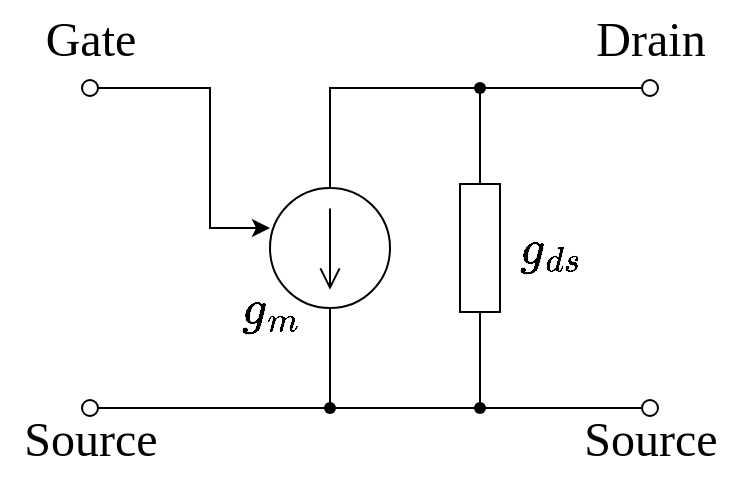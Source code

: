 <mxfile version="20.7.4" type="device"><diagram id="bQAStuzWGofh2ZbHgKfv" name="ページ1"><mxGraphModel dx="1036" dy="606" grid="1" gridSize="10" guides="1" tooltips="1" connect="1" arrows="1" fold="1" page="1" pageScale="1" pageWidth="1169" pageHeight="827" math="1" shadow="0"><root><mxCell id="0"/><mxCell id="1" parent="0"/><mxCell id="JW4dv29usAP80keQaFR5-20" style="edgeStyle=orthogonalEdgeStyle;rounded=0;orthogonalLoop=1;jettySize=auto;html=1;exitX=0.5;exitY=1;exitDx=0;exitDy=0;exitPerimeter=0;entryX=0.561;entryY=0.008;entryDx=0;entryDy=0;entryPerimeter=0;endArrow=none;endFill=0;" parent="1" source="JW4dv29usAP80keQaFR5-1" target="JW4dv29usAP80keQaFR5-8" edge="1"><mxGeometry relative="1" as="geometry"/></mxCell><mxCell id="JW4dv29usAP80keQaFR5-1" value="" style="pointerEvents=1;verticalLabelPosition=bottom;shadow=0;dashed=0;align=center;html=1;verticalAlign=top;shape=mxgraph.electrical.signal_sources.source;aspect=fixed;points=[[0.5,0,0],[1,0.5,0],[0.5,1,0],[0,0.5,0]];elSignalType=dc2;" parent="1" vertex="1"><mxGeometry x="490" y="250" width="60" height="60" as="geometry"/></mxCell><mxCell id="JW4dv29usAP80keQaFR5-3" value="" style="verticalLabelPosition=bottom;shadow=0;dashed=0;align=center;html=1;verticalAlign=top;strokeWidth=1;shape=ellipse;perimeter=ellipsePerimeter;aspect=fixed;" parent="1" vertex="1"><mxGeometry x="396" y="196" width="8" height="8" as="geometry"/></mxCell><mxCell id="JW4dv29usAP80keQaFR5-12" style="edgeStyle=orthogonalEdgeStyle;rounded=0;orthogonalLoop=1;jettySize=auto;html=1;exitX=0;exitY=0.5;exitDx=0;exitDy=0;entryX=1.053;entryY=0.532;entryDx=0;entryDy=0;entryPerimeter=0;endArrow=none;endFill=0;" parent="1" source="JW4dv29usAP80keQaFR5-4" target="JW4dv29usAP80keQaFR5-9" edge="1"><mxGeometry relative="1" as="geometry"/></mxCell><mxCell id="JW4dv29usAP80keQaFR5-4" value="" style="verticalLabelPosition=bottom;shadow=0;dashed=0;align=center;html=1;verticalAlign=top;strokeWidth=1;shape=ellipse;perimeter=ellipsePerimeter;aspect=fixed;" parent="1" vertex="1"><mxGeometry x="676" y="356" width="8" height="8" as="geometry"/></mxCell><mxCell id="JW4dv29usAP80keQaFR5-14" style="edgeStyle=orthogonalEdgeStyle;rounded=0;orthogonalLoop=1;jettySize=auto;html=1;exitX=0;exitY=0.5;exitDx=0;exitDy=0;entryX=0.559;entryY=0.011;entryDx=0;entryDy=0;entryPerimeter=0;endArrow=none;endFill=0;" parent="1" source="JW4dv29usAP80keQaFR5-5" target="JW4dv29usAP80keQaFR5-13" edge="1"><mxGeometry relative="1" as="geometry"><mxPoint x="595" y="200" as="targetPoint"/></mxGeometry></mxCell><mxCell id="JW4dv29usAP80keQaFR5-5" value="" style="verticalLabelPosition=bottom;shadow=0;dashed=0;align=center;html=1;verticalAlign=top;strokeWidth=1;shape=ellipse;perimeter=ellipsePerimeter;aspect=fixed;" parent="1" vertex="1"><mxGeometry x="676" y="196" width="8" height="8" as="geometry"/></mxCell><mxCell id="JW4dv29usAP80keQaFR5-10" style="edgeStyle=orthogonalEdgeStyle;rounded=0;orthogonalLoop=1;jettySize=auto;html=1;exitX=1;exitY=0.5;exitDx=0;exitDy=0;entryX=-0.005;entryY=0.538;entryDx=0;entryDy=0;entryPerimeter=0;endArrow=none;endFill=0;" parent="1" source="JW4dv29usAP80keQaFR5-6" target="JW4dv29usAP80keQaFR5-8" edge="1"><mxGeometry relative="1" as="geometry"/></mxCell><mxCell id="JW4dv29usAP80keQaFR5-6" value="" style="verticalLabelPosition=bottom;shadow=0;dashed=0;align=center;html=1;verticalAlign=top;strokeWidth=1;shape=ellipse;perimeter=ellipsePerimeter;aspect=fixed;" parent="1" vertex="1"><mxGeometry x="396" y="356" width="8" height="8" as="geometry"/></mxCell><mxCell id="JW4dv29usAP80keQaFR5-11" style="edgeStyle=orthogonalEdgeStyle;rounded=0;orthogonalLoop=1;jettySize=auto;html=1;entryX=0;entryY=0.545;entryDx=0;entryDy=0;entryPerimeter=0;endArrow=none;endFill=0;" parent="1" source="JW4dv29usAP80keQaFR5-8" target="JW4dv29usAP80keQaFR5-9" edge="1"><mxGeometry relative="1" as="geometry"/></mxCell><mxCell id="JW4dv29usAP80keQaFR5-8" value="" style="shape=waypoint;sketch=0;fillStyle=solid;size=6;pointerEvents=1;points=[];fillColor=none;resizable=0;rotatable=0;perimeter=centerPerimeter;snapToPoint=1;fontFamily=Helvetica;fontSize=11;fontColor=default;" parent="1" vertex="1"><mxGeometry x="500" y="340" width="40" height="40" as="geometry"/></mxCell><mxCell id="JW4dv29usAP80keQaFR5-9" value="" style="shape=waypoint;sketch=0;fillStyle=solid;size=6;pointerEvents=1;points=[];fillColor=none;resizable=0;rotatable=0;perimeter=centerPerimeter;snapToPoint=1;fontFamily=Helvetica;fontSize=11;fontColor=default;" parent="1" vertex="1"><mxGeometry x="575" y="340" width="40" height="40" as="geometry"/></mxCell><mxCell id="JW4dv29usAP80keQaFR5-19" style="edgeStyle=orthogonalEdgeStyle;rounded=0;orthogonalLoop=1;jettySize=auto;html=1;entryX=0.5;entryY=0;entryDx=0;entryDy=0;entryPerimeter=0;endArrow=none;endFill=0;" parent="1" source="JW4dv29usAP80keQaFR5-13" target="JW4dv29usAP80keQaFR5-1" edge="1"><mxGeometry relative="1" as="geometry"/></mxCell><mxCell id="JW4dv29usAP80keQaFR5-13" value="" style="shape=waypoint;sketch=0;fillStyle=solid;size=6;pointerEvents=1;points=[];fillColor=none;resizable=0;rotatable=0;perimeter=centerPerimeter;snapToPoint=1;fontFamily=Helvetica;fontSize=11;fontColor=default;" parent="1" vertex="1"><mxGeometry x="575" y="180" width="40" height="40" as="geometry"/></mxCell><mxCell id="JW4dv29usAP80keQaFR5-17" style="edgeStyle=orthogonalEdgeStyle;rounded=0;orthogonalLoop=1;jettySize=auto;html=1;exitX=1;exitY=0.5;exitDx=0;exitDy=0;exitPerimeter=0;entryX=0.328;entryY=0.022;entryDx=0;entryDy=0;entryPerimeter=0;endArrow=none;endFill=0;" parent="1" source="JW4dv29usAP80keQaFR5-2" target="JW4dv29usAP80keQaFR5-9" edge="1"><mxGeometry relative="1" as="geometry"/></mxCell><mxCell id="JW4dv29usAP80keQaFR5-18" style="edgeStyle=orthogonalEdgeStyle;rounded=0;orthogonalLoop=1;jettySize=auto;html=1;exitX=0;exitY=0.5;exitDx=0;exitDy=0;exitPerimeter=0;entryX=0.929;entryY=0.966;entryDx=0;entryDy=0;entryPerimeter=0;endArrow=none;endFill=0;" parent="1" source="JW4dv29usAP80keQaFR5-2" target="JW4dv29usAP80keQaFR5-13" edge="1"><mxGeometry relative="1" as="geometry"/></mxCell><mxCell id="JW4dv29usAP80keQaFR5-2" value="" style="pointerEvents=1;verticalLabelPosition=bottom;shadow=0;dashed=0;align=center;html=1;verticalAlign=top;shape=mxgraph.electrical.resistors.resistor_1;direction=south;" parent="1" vertex="1"><mxGeometry x="585" y="230" width="20" height="100" as="geometry"/></mxCell><mxCell id="JW4dv29usAP80keQaFR5-22" value="" style="endArrow=classic;html=1;rounded=0;labelBackgroundColor=default;strokeColor=default;fontFamily=Helvetica;fontSize=11;fontColor=default;shape=connector;exitX=1;exitY=0.5;exitDx=0;exitDy=0;" parent="1" source="JW4dv29usAP80keQaFR5-3" edge="1"><mxGeometry x="-1" y="-4" width="50" height="50" relative="1" as="geometry"><mxPoint x="439.76" y="270" as="sourcePoint"/><mxPoint x="490" y="270" as="targetPoint"/><mxPoint as="offset"/><Array as="points"><mxPoint x="460" y="200"/><mxPoint x="460" y="270"/></Array></mxGeometry></mxCell><mxCell id="JW4dv29usAP80keQaFR5-23" value="&lt;font style=&quot;font-size: 24px;&quot;&gt;`g_{m}`&lt;/font&gt;" style="text;html=1;align=center;verticalAlign=middle;resizable=0;points=[];autosize=1;strokeColor=none;fillColor=none;fontSize=11;fontFamily=cmmi10;fontColor=default;" parent="1" vertex="1"><mxGeometry x="440" y="290" width="100" height="40" as="geometry"/></mxCell><mxCell id="JW4dv29usAP80keQaFR5-24" value="&lt;font style=&quot;font-size: 24px;&quot;&gt;`g_{ds}`&lt;/font&gt;" style="text;html=1;align=center;verticalAlign=middle;resizable=0;points=[];autosize=1;strokeColor=none;fillColor=none;fontSize=11;fontFamily=cmmi10;fontColor=default;" parent="1" vertex="1"><mxGeometry x="575" y="260" width="110" height="40" as="geometry"/></mxCell><mxCell id="JW4dv29usAP80keQaFR5-25" value="&lt;font style=&quot;font-size: 24px;&quot;&gt;Gate&lt;/font&gt;" style="text;html=1;align=center;verticalAlign=middle;resizable=0;points=[];autosize=1;strokeColor=none;fillColor=none;fontSize=11;fontFamily=Times New Roman;fontColor=default;" parent="1" vertex="1"><mxGeometry x="360" y="156" width="80" height="40" as="geometry"/></mxCell><mxCell id="JW4dv29usAP80keQaFR5-26" value="&lt;font style=&quot;font-size: 24px;&quot;&gt;Source&lt;/font&gt;" style="text;html=1;align=center;verticalAlign=middle;resizable=0;points=[];autosize=1;strokeColor=none;fillColor=none;fontFamily=Times New Roman;" parent="1" vertex="1"><mxGeometry x="355" y="356" width="90" height="40" as="geometry"/></mxCell><mxCell id="JW4dv29usAP80keQaFR5-27" value="&lt;font style=&quot;font-size: 24px;&quot;&gt;Source&lt;/font&gt;" style="text;html=1;align=center;verticalAlign=middle;resizable=0;points=[];autosize=1;strokeColor=none;fillColor=none;fontFamily=Times New Roman;" parent="1" vertex="1"><mxGeometry x="635" y="356" width="90" height="40" as="geometry"/></mxCell><mxCell id="JW4dv29usAP80keQaFR5-29" value="&lt;font style=&quot;font-size: 24px;&quot;&gt;Drain&lt;/font&gt;" style="text;html=1;align=center;verticalAlign=middle;resizable=0;points=[];autosize=1;strokeColor=none;fillColor=none;fontSize=11;fontFamily=Times New Roman;fontColor=default;" parent="1" vertex="1"><mxGeometry x="635" y="156" width="90" height="40" as="geometry"/></mxCell></root></mxGraphModel></diagram></mxfile>